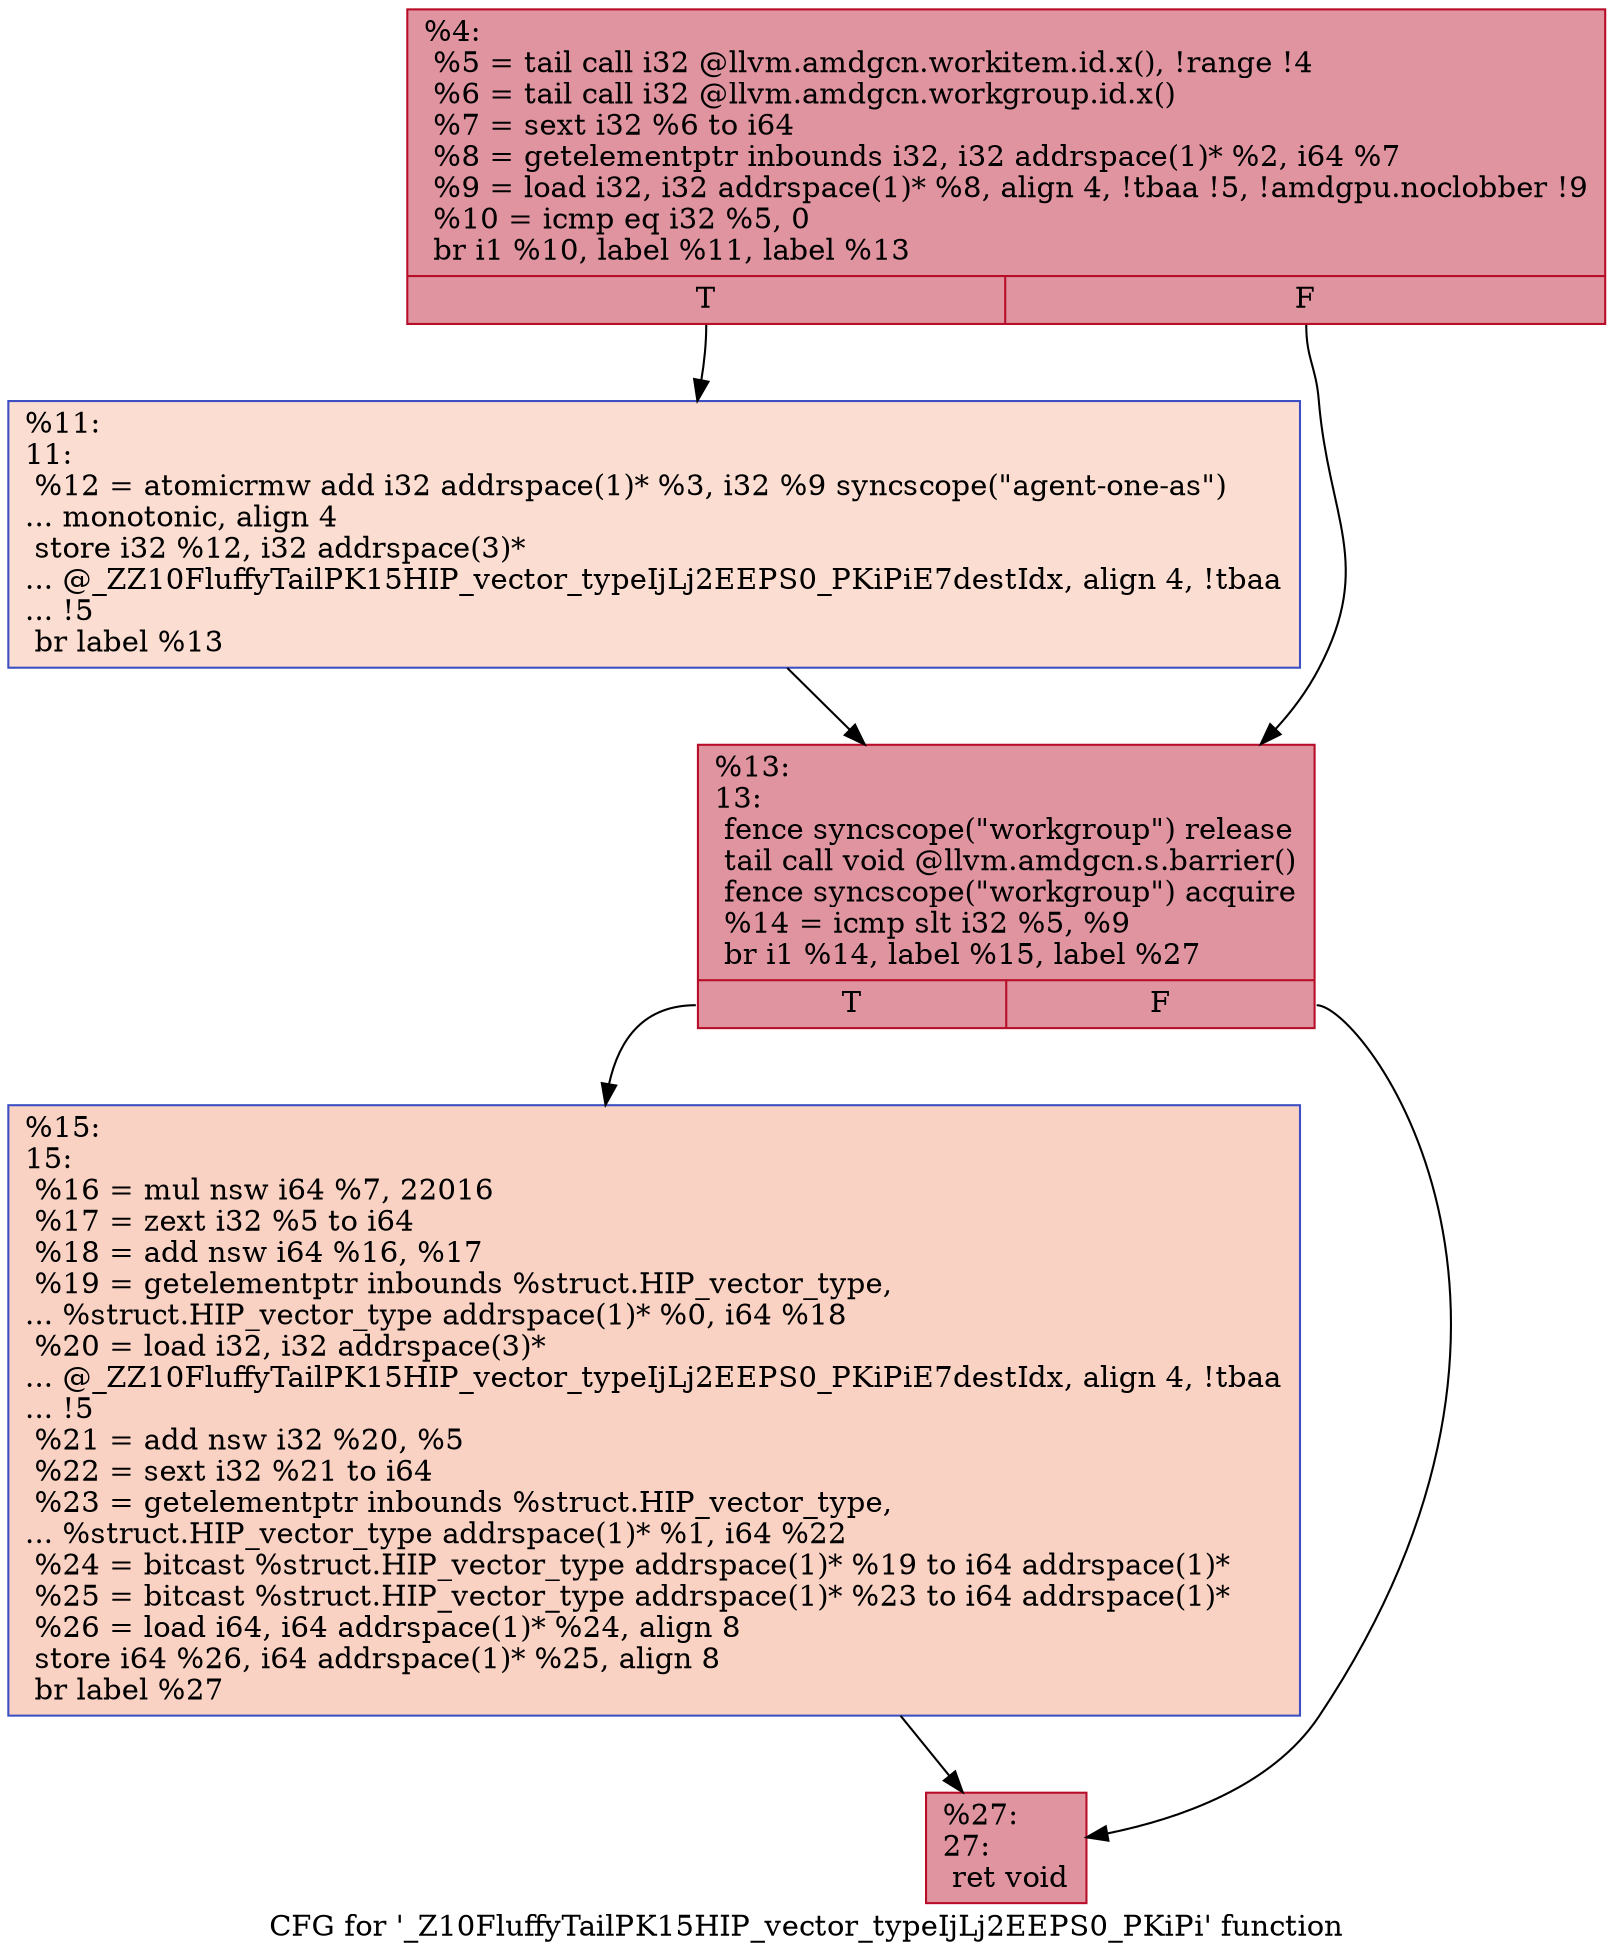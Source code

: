 digraph "CFG for '_Z10FluffyTailPK15HIP_vector_typeIjLj2EEPS0_PKiPi' function" {
	label="CFG for '_Z10FluffyTailPK15HIP_vector_typeIjLj2EEPS0_PKiPi' function";

	Node0x554b2a0 [shape=record,color="#b70d28ff", style=filled, fillcolor="#b70d2870",label="{%4:\l  %5 = tail call i32 @llvm.amdgcn.workitem.id.x(), !range !4\l  %6 = tail call i32 @llvm.amdgcn.workgroup.id.x()\l  %7 = sext i32 %6 to i64\l  %8 = getelementptr inbounds i32, i32 addrspace(1)* %2, i64 %7\l  %9 = load i32, i32 addrspace(1)* %8, align 4, !tbaa !5, !amdgpu.noclobber !9\l  %10 = icmp eq i32 %5, 0\l  br i1 %10, label %11, label %13\l|{<s0>T|<s1>F}}"];
	Node0x554b2a0:s0 -> Node0x554b330;
	Node0x554b2a0:s1 -> Node0x554ce50;
	Node0x554b330 [shape=record,color="#3d50c3ff", style=filled, fillcolor="#f7b39670",label="{%11:\l11:                                               \l  %12 = atomicrmw add i32 addrspace(1)* %3, i32 %9 syncscope(\"agent-one-as\")\l... monotonic, align 4\l  store i32 %12, i32 addrspace(3)*\l... @_ZZ10FluffyTailPK15HIP_vector_typeIjLj2EEPS0_PKiPiE7destIdx, align 4, !tbaa\l... !5\l  br label %13\l}"];
	Node0x554b330 -> Node0x554ce50;
	Node0x554ce50 [shape=record,color="#b70d28ff", style=filled, fillcolor="#b70d2870",label="{%13:\l13:                                               \l  fence syncscope(\"workgroup\") release\l  tail call void @llvm.amdgcn.s.barrier()\l  fence syncscope(\"workgroup\") acquire\l  %14 = icmp slt i32 %5, %9\l  br i1 %14, label %15, label %27\l|{<s0>T|<s1>F}}"];
	Node0x554ce50:s0 -> Node0x554dac0;
	Node0x554ce50:s1 -> Node0x554db50;
	Node0x554dac0 [shape=record,color="#3d50c3ff", style=filled, fillcolor="#f4987a70",label="{%15:\l15:                                               \l  %16 = mul nsw i64 %7, 22016\l  %17 = zext i32 %5 to i64\l  %18 = add nsw i64 %16, %17\l  %19 = getelementptr inbounds %struct.HIP_vector_type,\l... %struct.HIP_vector_type addrspace(1)* %0, i64 %18\l  %20 = load i32, i32 addrspace(3)*\l... @_ZZ10FluffyTailPK15HIP_vector_typeIjLj2EEPS0_PKiPiE7destIdx, align 4, !tbaa\l... !5\l  %21 = add nsw i32 %20, %5\l  %22 = sext i32 %21 to i64\l  %23 = getelementptr inbounds %struct.HIP_vector_type,\l... %struct.HIP_vector_type addrspace(1)* %1, i64 %22\l  %24 = bitcast %struct.HIP_vector_type addrspace(1)* %19 to i64 addrspace(1)*\l  %25 = bitcast %struct.HIP_vector_type addrspace(1)* %23 to i64 addrspace(1)*\l  %26 = load i64, i64 addrspace(1)* %24, align 8\l  store i64 %26, i64 addrspace(1)* %25, align 8\l  br label %27\l}"];
	Node0x554dac0 -> Node0x554db50;
	Node0x554db50 [shape=record,color="#b70d28ff", style=filled, fillcolor="#b70d2870",label="{%27:\l27:                                               \l  ret void\l}"];
}
